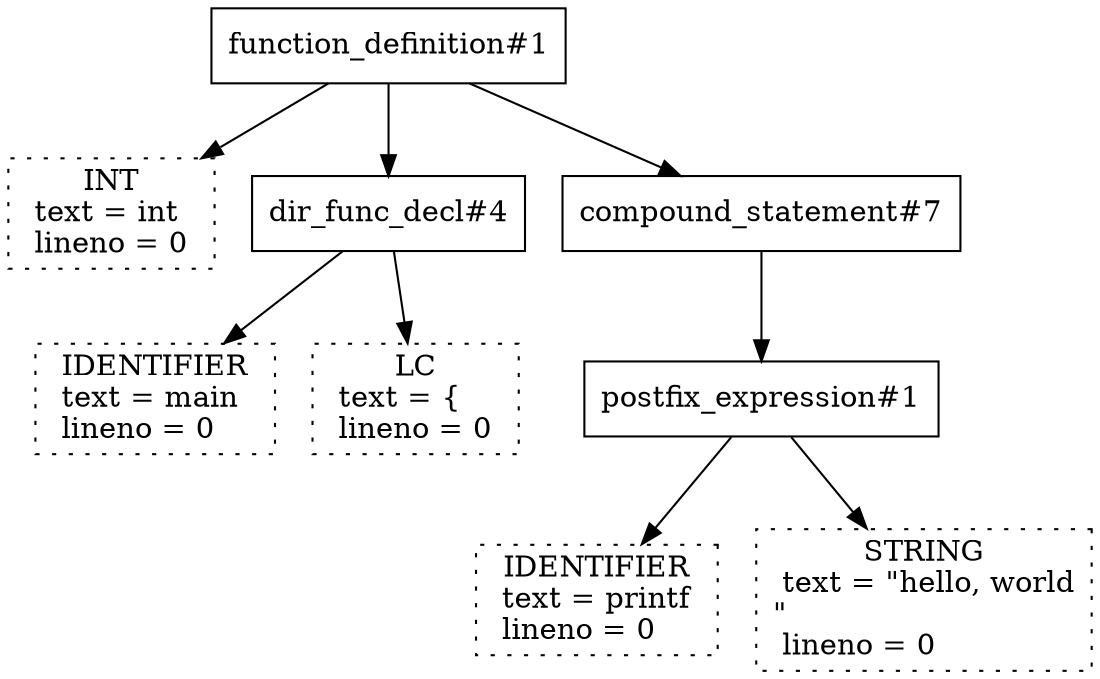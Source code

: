 digraph {
N14 [shape=box label="function_definition#1"];
N14 -> N0;
N0 [shape=box label="int:319"];
N0 [shape=box style=dotted label=" INT \n text = int \l lineno = 0 \l"];
N14 -> N5;
N5 [shape=box label="dir_func_decl#4"];
N5 -> N1;
N1 [shape=box label="main:263"];
N1 [shape=box style=dotted label=" IDENTIFIER \n text = main \l lineno = 0 \l"];
N5 -> N4;
N4 [shape=box label="{:301"];
N4 [shape=box style=dotted label=" LC \n text = { \l lineno = 0 \l"];
N14 -> N13;
N13 [shape=box label="compound_statement#7"];
N13 -> N10;
N10 [shape=box label="postfix_expression#1"];
N10 -> N6;
N6 [shape=box label="printf:263"];
N6 [shape=box style=dotted label=" IDENTIFIER \n text = printf \l lineno = 0 \l"];
N10 -> N8;
N8 [shape=box label="\"hello, world\n\":264"];
N8 [shape=box style=dotted label=" STRING \n text = \"hello, world\n\" \l lineno = 0 \l"];
}
